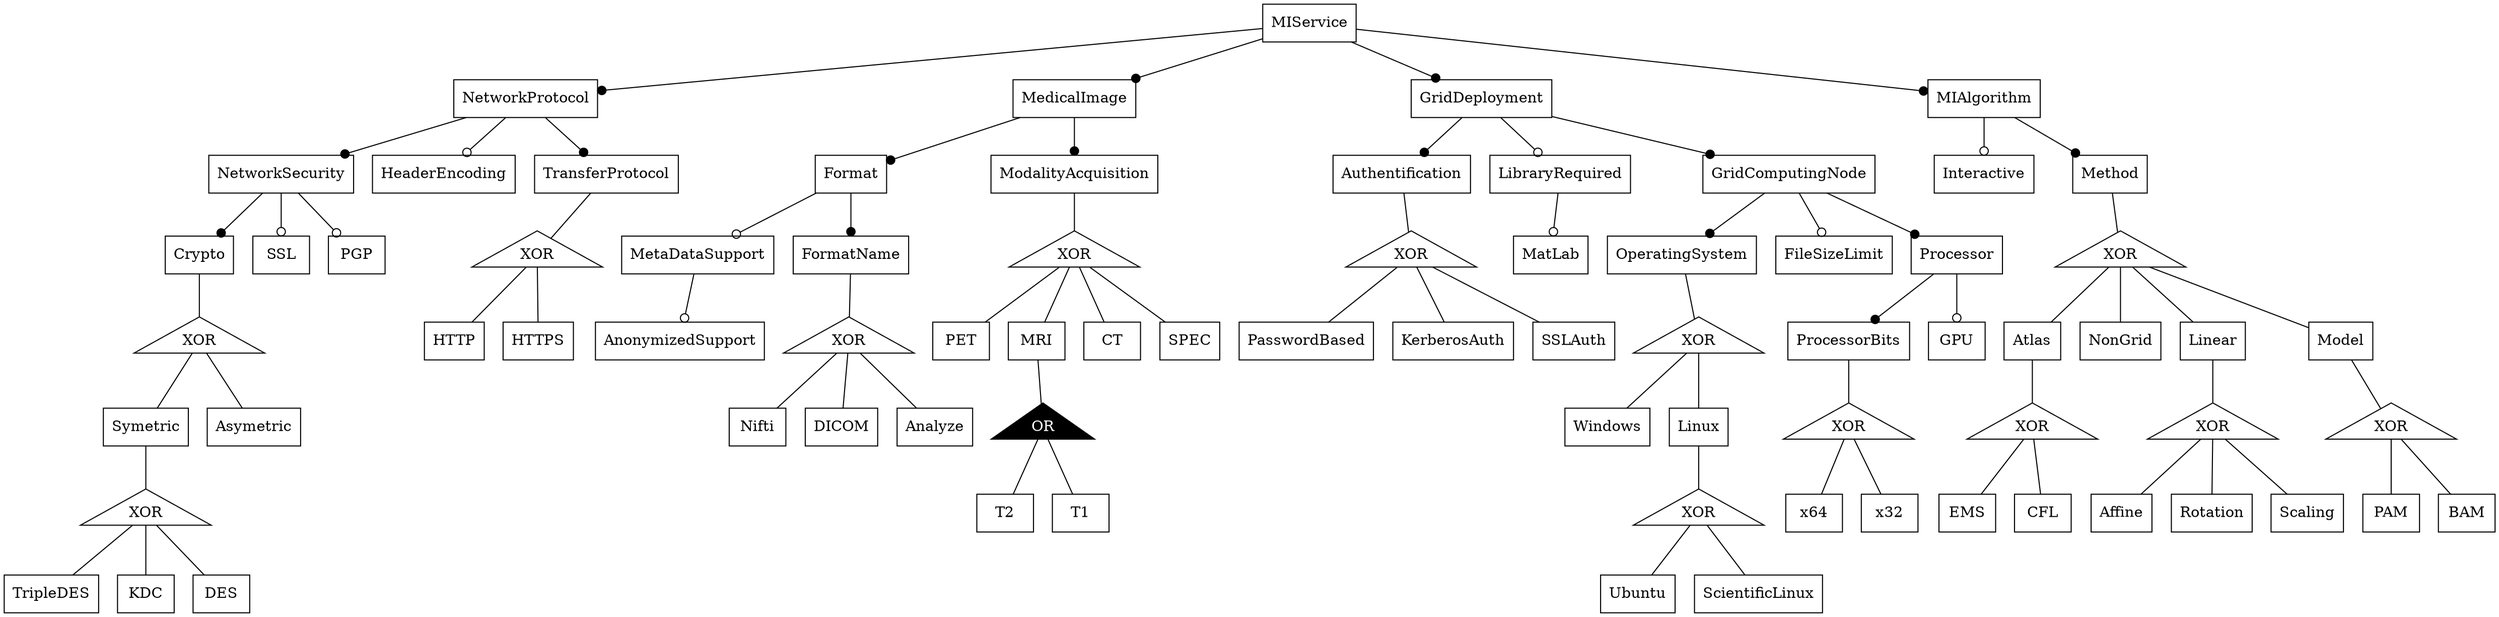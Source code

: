 digraph fmService {
graph [rankdir=TB];
node [shape=box];
edge [arrowhead=normal];
1[label="Nifti",]
2[label="Windows",]
3[label="Crypto",]
4[label="EMS",]
5[label="Linux",]
6[label="T2",]
7[label="ProcessorBits",]
8[label="NetworkProtocol",]
9[label="Symetric",]
10[label="x64",]
11[label="Asymetric",]
12[label="HTTP",]
13[label="PasswordBased",]
14[label="Atlas",]
15[label="Format",]
17[label="PET",]
18[label="Affine",]
19[label="T1",]
20[label="Ubuntu",]
21[label="MetaDataSupport",]
22[label="MedicalImage",]
23[label="PAM",]
24[label="MIService",]
25[label="NonGrid",]
26[label="Interactive",]
27[label="TripleDES",]
28[label="Authentification",]
29[label="GridDeployment",]
30[label="NetworkSecurity",]
31[label="KDC",]
32[label="Method",]
33[label="FormatName",]
34[label="MRI",]
35[label="HTTPS",]
36[label="x32",]
37[label="OperatingSystem",]
38[label="HeaderEncoding",]
39[label="SSL",]
41[label="CT",]
42[label="KerberosAuth",]
43[label="Linear",]
44[label="Rotation",]
45[label="DICOM",]
46[label="PGP",]
47[label="SSLAuth",]
48[label="Model",]
49[label="DES",]
50[label="Scaling",]
51[label="LibraryRequired",]
52[label="GPU",]
53[label="SPEC",]
54[label="MatLab",]
55[label="MIAlgorithm",]
56[label="FileSizeLimit",]
57[label="GridComputingNode",]
58[label="AnonymizedSupport",]
59[label="ModalityAcquisition",]
60[label="CFL",]
61[label="ScientificLinux",]
62[label="Analyze",]
63[label="BAM",]
64[label="Processor",]
65[label="TransferProtocol",]
21->58[arrowhead=odot];
15->21[arrowhead=odot];
8->38[arrowhead=odot];
51->54[arrowhead=odot];
24->55[arrowhead=dot];
22->59[arrowhead=dot];
67[label="XOR",shape="triangle",width=0.3]
43->67[arrowhead=none];
67->18[arrowhead=none];
67->50[arrowhead=none];
67->44[arrowhead=none];
68[label="OR",shape="triangle",style="filled",color="black",fontcolor="white"]
34->68[arrowhead=none];
68->19[arrowhead=none];
68->6[arrowhead=none];
69[label="XOR",shape="triangle",width=0.3]
33->69[arrowhead=none];
69->45[arrowhead=none];
69->1[arrowhead=none];
69->62[arrowhead=none];
8->65[arrowhead=dot];
29->51[arrowhead=odot];
70[label="XOR",shape="triangle",width=0.3]
14->70[arrowhead=none];
70->4[arrowhead=none];
70->60[arrowhead=none];
64->7[arrowhead=dot];
71[label="XOR",shape="triangle",width=0.3]
59->71[arrowhead=none];
71->17[arrowhead=none];
71->53[arrowhead=none];
71->41[arrowhead=none];
71->34[arrowhead=none];
64->52[arrowhead=odot];
72[label="XOR",shape="triangle",width=0.3]
9->72[arrowhead=none];
72->31[arrowhead=none];
72->49[arrowhead=none];
72->27[arrowhead=none];
73[label="XOR",shape="triangle",width=0.3]
7->73[arrowhead=none];
73->10[arrowhead=none];
73->36[arrowhead=none];
74[label="XOR",shape="triangle",width=0.3]
28->74[arrowhead=none];
74->47[arrowhead=none];
74->13[arrowhead=none];
74->42[arrowhead=none];
15->33[arrowhead=dot];
75[label="XOR",shape="triangle",width=0.3]
32->75[arrowhead=none];
75->48[arrowhead=none];
75->25[arrowhead=none];
75->14[arrowhead=none];
75->43[arrowhead=none];
76[label="XOR",shape="triangle",width=0.3]
65->76[arrowhead=none];
76->12[arrowhead=none];
76->35[arrowhead=none];
24->29[arrowhead=dot];
30->39[arrowhead=odot];
57->37[arrowhead=dot];
30->3[arrowhead=dot];
30->46[arrowhead=odot];
57->56[arrowhead=odot];
22->15[arrowhead=dot];
29->57[arrowhead=dot];
77[label="XOR",shape="triangle",width=0.3]
5->77[arrowhead=none];
77->20[arrowhead=none];
77->61[arrowhead=none];
24->8[arrowhead=dot];
8->30[arrowhead=dot];
78[label="XOR",shape="triangle",width=0.3]
37->78[arrowhead=none];
78->2[arrowhead=none];
78->5[arrowhead=none];
57->64[arrowhead=dot];
24->22[arrowhead=dot];
79[label="XOR",shape="triangle",width=0.3]
3->79[arrowhead=none];
79->11[arrowhead=none];
79->9[arrowhead=none];
29->28[arrowhead=dot];
55->26[arrowhead=odot];
80[label="XOR",shape="triangle",width=0.3]
48->80[arrowhead=none];
80->23[arrowhead=none];
80->63[arrowhead=none];
55->32[arrowhead=dot];
}
